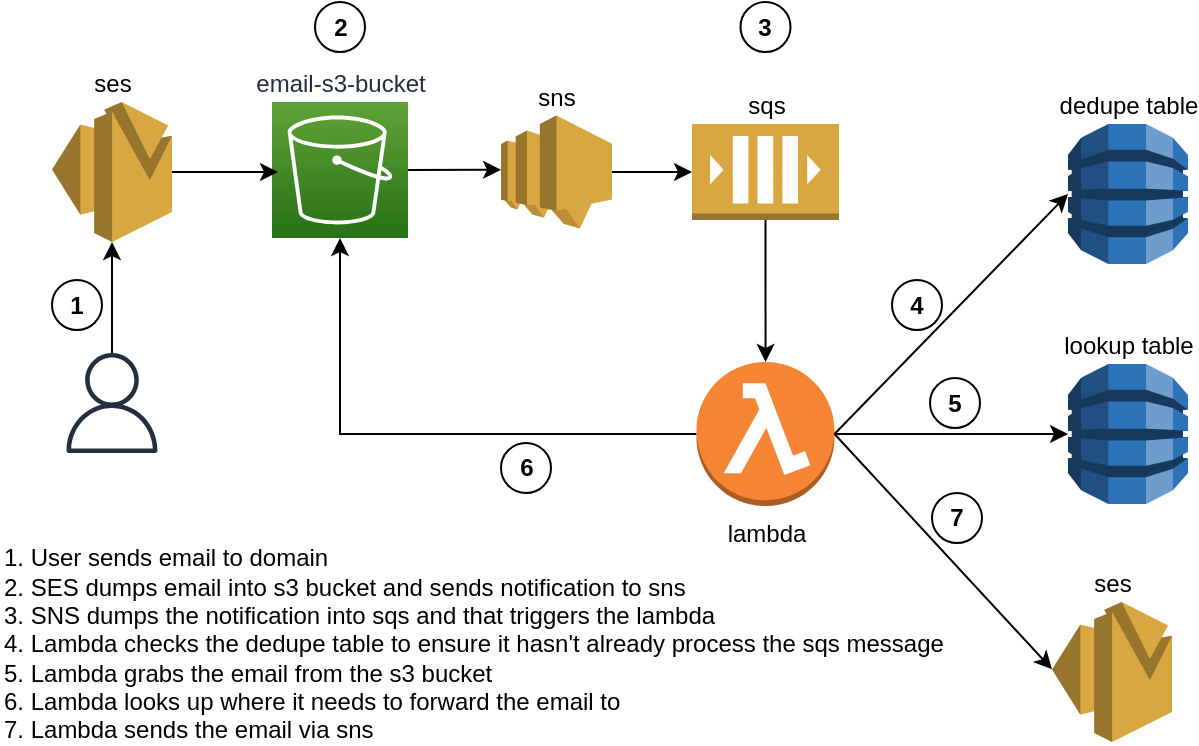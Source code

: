 <mxfile version="14.2.9" type="device"><diagram id="GhG-h_pHkYpk9xDfTlFx" name="Page-1"><mxGraphModel dx="946" dy="614" grid="1" gridSize="10" guides="1" tooltips="1" connect="1" arrows="1" fold="1" page="1" pageScale="1" pageWidth="850" pageHeight="1100" math="0" shadow="0"><root><mxCell id="0"/><mxCell id="1" parent="0"/><mxCell id="FqmvaaJO_GOMIS1vRb_N-2" value="email-s3-bucket" style="outlineConnect=0;fontColor=#232F3E;gradientColor=#60A337;gradientDirection=north;fillColor=#277116;strokeColor=#ffffff;dashed=0;verticalLabelPosition=top;verticalAlign=bottom;align=center;html=1;fontSize=12;fontStyle=0;aspect=fixed;shape=mxgraph.aws4.resourceIcon;resIcon=mxgraph.aws4.s3;labelPosition=center;" parent="1" vertex="1"><mxGeometry x="270" y="160" width="68" height="68" as="geometry"/></mxCell><mxCell id="FqmvaaJO_GOMIS1vRb_N-4" value="" style="outlineConnect=0;fontColor=#232F3E;gradientColor=none;fillColor=#232F3E;strokeColor=none;dashed=0;verticalLabelPosition=bottom;verticalAlign=top;align=center;html=1;fontSize=12;fontStyle=0;aspect=fixed;pointerEvents=1;shape=mxgraph.aws4.user;" parent="1" vertex="1"><mxGeometry x="165" y="285.5" width="50" height="50" as="geometry"/></mxCell><mxCell id="FqmvaaJO_GOMIS1vRb_N-5" value="" style="endArrow=classic;html=1;" parent="1" source="FqmvaaJO_GOMIS1vRb_N-4" target="GNu-vTfK8yvPgVSJzVf5-1" edge="1"><mxGeometry width="50" height="50" relative="1" as="geometry"><mxPoint x="150" y="190" as="sourcePoint"/><mxPoint x="200.174" y="144.635" as="targetPoint"/></mxGeometry></mxCell><mxCell id="FqmvaaJO_GOMIS1vRb_N-6" value="" style="endArrow=classic;html=1;entryX=0.044;entryY=0.515;entryDx=0;entryDy=0;entryPerimeter=0;exitX=1;exitY=0.5;exitDx=0;exitDy=0;exitPerimeter=0;" parent="1" source="GNu-vTfK8yvPgVSJzVf5-1" target="FqmvaaJO_GOMIS1vRb_N-2" edge="1"><mxGeometry width="50" height="50" relative="1" as="geometry"><mxPoint x="277.826" y="144.988" as="sourcePoint"/><mxPoint x="350" y="70" as="targetPoint"/></mxGeometry></mxCell><mxCell id="FqmvaaJO_GOMIS1vRb_N-8" value="sns" style="outlineConnect=0;dashed=0;verticalLabelPosition=top;verticalAlign=bottom;align=center;html=1;shape=mxgraph.aws3.sns;fillColor=#D9A741;gradientColor=none;labelPosition=center;" parent="1" vertex="1"><mxGeometry x="384.5" y="166.75" width="55.5" height="56.5" as="geometry"/></mxCell><mxCell id="FqmvaaJO_GOMIS1vRb_N-9" value="" style="endArrow=classic;html=1;entryX=0;entryY=0.48;entryDx=0;entryDy=0;entryPerimeter=0;" parent="1" source="FqmvaaJO_GOMIS1vRb_N-2" target="FqmvaaJO_GOMIS1vRb_N-8" edge="1"><mxGeometry width="50" height="50" relative="1" as="geometry"><mxPoint x="410" y="240" as="sourcePoint"/><mxPoint x="340" y="180" as="targetPoint"/></mxGeometry></mxCell><mxCell id="GNu-vTfK8yvPgVSJzVf5-12" value="" style="edgeStyle=orthogonalEdgeStyle;rounded=0;orthogonalLoop=1;jettySize=auto;html=1;" edge="1" parent="1" source="FqmvaaJO_GOMIS1vRb_N-13" target="FqmvaaJO_GOMIS1vRb_N-15"><mxGeometry relative="1" as="geometry"/></mxCell><mxCell id="FqmvaaJO_GOMIS1vRb_N-13" value="sqs" style="outlineConnect=0;dashed=0;verticalLabelPosition=top;verticalAlign=bottom;align=center;html=1;shape=mxgraph.aws3.queue;fillColor=#D9A741;gradientColor=none;labelPosition=center;" parent="1" vertex="1"><mxGeometry x="480" y="171" width="73.5" height="48" as="geometry"/></mxCell><mxCell id="FqmvaaJO_GOMIS1vRb_N-14" value="" style="endArrow=classic;html=1;exitX=1;exitY=0.5;exitDx=0;exitDy=0;exitPerimeter=0;entryX=0;entryY=0.5;entryDx=0;entryDy=0;entryPerimeter=0;" parent="1" source="FqmvaaJO_GOMIS1vRb_N-8" target="FqmvaaJO_GOMIS1vRb_N-13" edge="1"><mxGeometry width="50" height="50" relative="1" as="geometry"><mxPoint x="490" y="220" as="sourcePoint"/><mxPoint x="540" y="170" as="targetPoint"/></mxGeometry></mxCell><mxCell id="GNu-vTfK8yvPgVSJzVf5-16" value="" style="edgeStyle=orthogonalEdgeStyle;rounded=0;orthogonalLoop=1;jettySize=auto;html=1;" edge="1" parent="1" source="FqmvaaJO_GOMIS1vRb_N-15" target="GNu-vTfK8yvPgVSJzVf5-13"><mxGeometry relative="1" as="geometry"/></mxCell><mxCell id="GNu-vTfK8yvPgVSJzVf5-19" value="" style="edgeStyle=orthogonalEdgeStyle;rounded=0;orthogonalLoop=1;jettySize=auto;html=1;" edge="1" parent="1" source="FqmvaaJO_GOMIS1vRb_N-15" target="FqmvaaJO_GOMIS1vRb_N-2"><mxGeometry relative="1" as="geometry"><mxPoint x="402.25" y="326" as="targetPoint"/></mxGeometry></mxCell><mxCell id="FqmvaaJO_GOMIS1vRb_N-15" value="lambda" style="outlineConnect=0;dashed=0;verticalLabelPosition=bottom;verticalAlign=top;align=center;html=1;shape=mxgraph.aws3.lambda_function;fillColor=#F58534;gradientColor=none;labelPosition=center;" parent="1" vertex="1"><mxGeometry x="482.25" y="290" width="69" height="72" as="geometry"/></mxCell><mxCell id="FqmvaaJO_GOMIS1vRb_N-18" value="ses" style="outlineConnect=0;dashed=0;verticalLabelPosition=top;verticalAlign=bottom;align=center;html=1;shape=mxgraph.aws3.ses;fillColor=#D9A741;gradientColor=none;labelPosition=center;" parent="1" vertex="1"><mxGeometry x="660" y="410" width="60" height="70" as="geometry"/></mxCell><mxCell id="GNu-vTfK8yvPgVSJzVf5-1" value="ses" style="outlineConnect=0;dashed=0;verticalLabelPosition=top;verticalAlign=bottom;align=center;html=1;shape=mxgraph.aws3.ses;fillColor=#D9A741;gradientColor=none;labelPosition=center;" vertex="1" parent="1"><mxGeometry x="160" y="160" width="60" height="70" as="geometry"/></mxCell><mxCell id="GNu-vTfK8yvPgVSJzVf5-2" value="&lt;b&gt;1&lt;/b&gt;" style="ellipse;whiteSpace=wrap;html=1;aspect=fixed;" vertex="1" parent="1"><mxGeometry x="160" y="249" width="25" height="25" as="geometry"/></mxCell><mxCell id="GNu-vTfK8yvPgVSJzVf5-4" value="1. User sends email to domain&lt;br&gt;2. SES dumps email into s3 bucket and sends notification to sns&lt;br&gt;3. SNS dumps the notification into sqs and that triggers the lambda&lt;br&gt;4. Lambda checks the dedupe table to ensure it hasn't already process the sqs message&lt;br&gt;5. Lambda grabs the email from the s3 bucket&lt;br&gt;6. Lambda looks up where it needs to forward the email to&lt;br&gt;7. Lambda sends the email via sns" style="text;html=1;align=left;verticalAlign=middle;resizable=0;points=[];autosize=1;" vertex="1" parent="1"><mxGeometry x="134" y="380.5" width="490" height="100" as="geometry"/></mxCell><mxCell id="GNu-vTfK8yvPgVSJzVf5-5" value="&lt;b&gt;2&lt;/b&gt;" style="ellipse;whiteSpace=wrap;html=1;aspect=fixed;" vertex="1" parent="1"><mxGeometry x="291.5" y="110" width="25" height="25" as="geometry"/></mxCell><mxCell id="GNu-vTfK8yvPgVSJzVf5-6" value="&lt;b&gt;3&lt;/b&gt;" style="ellipse;whiteSpace=wrap;html=1;aspect=fixed;" vertex="1" parent="1"><mxGeometry x="504.25" y="110" width="25" height="25" as="geometry"/></mxCell><mxCell id="GNu-vTfK8yvPgVSJzVf5-7" value="dedupe table" style="outlineConnect=0;dashed=0;verticalLabelPosition=top;verticalAlign=bottom;align=center;html=1;shape=mxgraph.aws3.dynamo_db;fillColor=#2E73B8;gradientColor=none;labelPosition=center;" vertex="1" parent="1"><mxGeometry x="668" y="171" width="60" height="70" as="geometry"/></mxCell><mxCell id="GNu-vTfK8yvPgVSJzVf5-13" value="lookup table" style="outlineConnect=0;dashed=0;verticalLabelPosition=top;verticalAlign=bottom;align=center;html=1;shape=mxgraph.aws3.dynamo_db;fillColor=#2E73B8;gradientColor=none;labelPosition=center;" vertex="1" parent="1"><mxGeometry x="668" y="291" width="60" height="70" as="geometry"/></mxCell><mxCell id="GNu-vTfK8yvPgVSJzVf5-14" value="" style="endArrow=classic;html=1;entryX=0;entryY=0.5;entryDx=0;entryDy=0;entryPerimeter=0;exitX=1;exitY=0.5;exitDx=0;exitDy=0;exitPerimeter=0;" edge="1" parent="1" source="FqmvaaJO_GOMIS1vRb_N-15" target="GNu-vTfK8yvPgVSJzVf5-7"><mxGeometry width="50" height="50" relative="1" as="geometry"><mxPoint x="590" y="320" as="sourcePoint"/><mxPoint x="640" y="270" as="targetPoint"/></mxGeometry></mxCell><mxCell id="GNu-vTfK8yvPgVSJzVf5-15" value="&lt;b&gt;4&lt;/b&gt;" style="ellipse;whiteSpace=wrap;html=1;aspect=fixed;" vertex="1" parent="1"><mxGeometry x="580" y="249" width="25" height="25" as="geometry"/></mxCell><mxCell id="GNu-vTfK8yvPgVSJzVf5-17" value="&lt;b&gt;5&lt;/b&gt;" style="ellipse;whiteSpace=wrap;html=1;aspect=fixed;" vertex="1" parent="1"><mxGeometry x="599" y="298" width="25" height="25" as="geometry"/></mxCell><mxCell id="GNu-vTfK8yvPgVSJzVf5-20" value="&lt;b&gt;6&lt;/b&gt;" style="ellipse;whiteSpace=wrap;html=1;aspect=fixed;" vertex="1" parent="1"><mxGeometry x="384.5" y="330.5" width="25" height="25" as="geometry"/></mxCell><mxCell id="GNu-vTfK8yvPgVSJzVf5-21" value="" style="endArrow=classic;html=1;entryX=0;entryY=0.48;entryDx=0;entryDy=0;entryPerimeter=0;exitX=1;exitY=0.5;exitDx=0;exitDy=0;exitPerimeter=0;" edge="1" parent="1" source="FqmvaaJO_GOMIS1vRb_N-15" target="FqmvaaJO_GOMIS1vRb_N-18"><mxGeometry width="50" height="50" relative="1" as="geometry"><mxPoint x="550" y="320" as="sourcePoint"/><mxPoint x="450" y="270" as="targetPoint"/></mxGeometry></mxCell><mxCell id="GNu-vTfK8yvPgVSJzVf5-23" value="&lt;b&gt;7&lt;/b&gt;" style="ellipse;whiteSpace=wrap;html=1;aspect=fixed;" vertex="1" parent="1"><mxGeometry x="600" y="355.5" width="25" height="25" as="geometry"/></mxCell></root></mxGraphModel></diagram></mxfile>